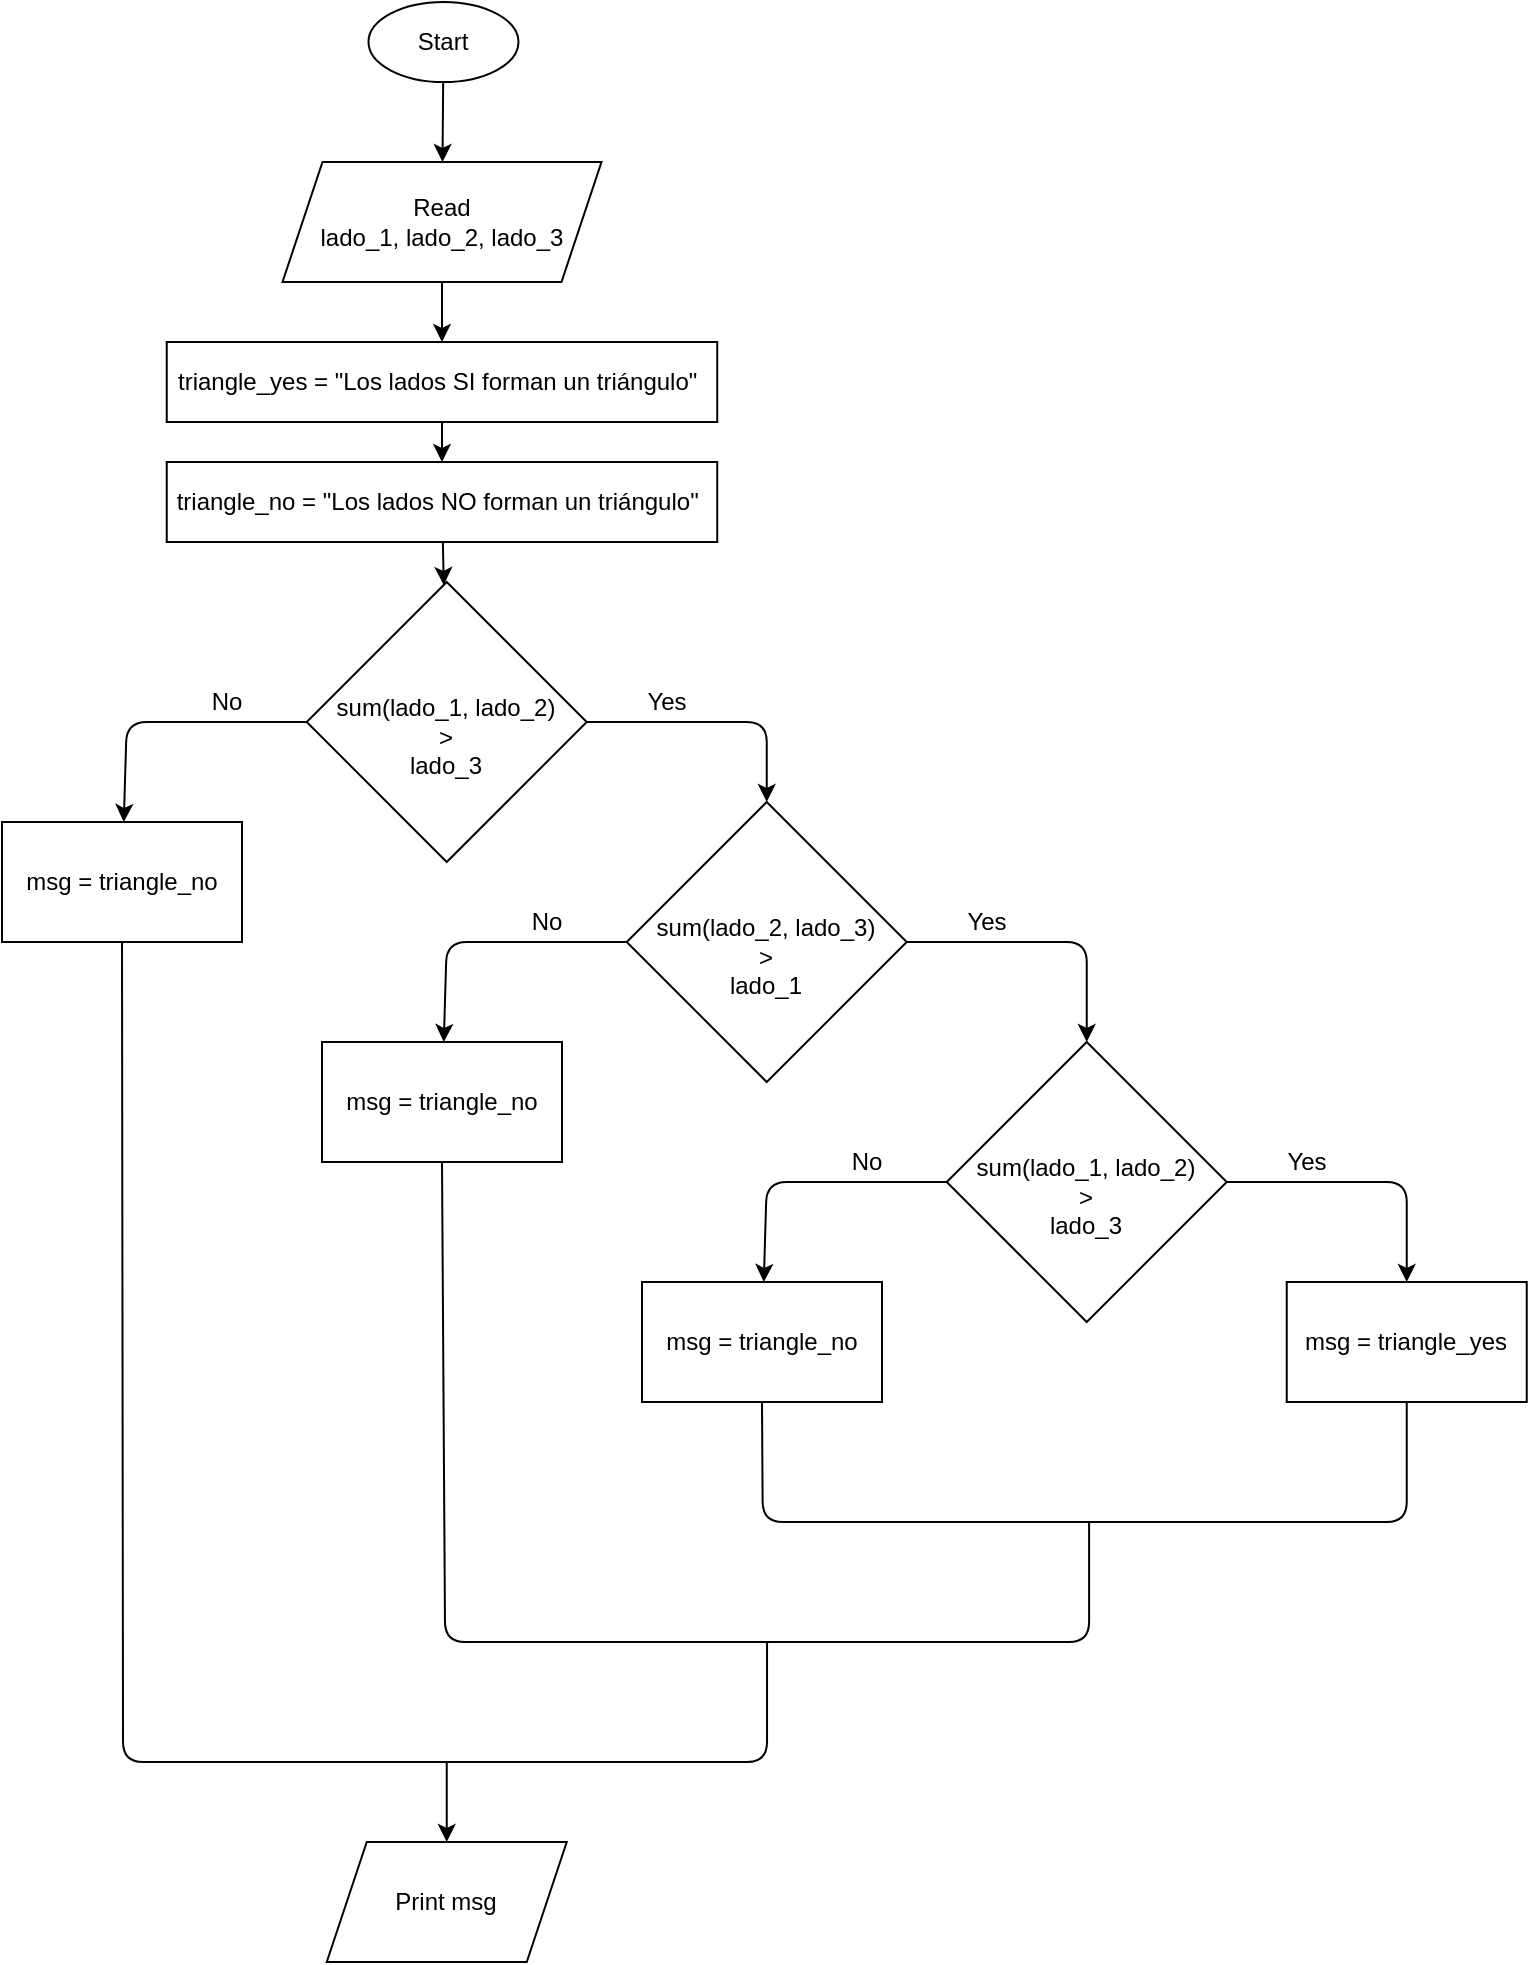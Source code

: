 <mxfile>
    <diagram id="2xr3mb3Y_6KLbJhM2zrj" name="Page-1">
        <mxGraphModel dx="1365" dy="1144" grid="1" gridSize="10" guides="1" tooltips="1" connect="1" arrows="1" fold="1" page="1" pageScale="1" pageWidth="850" pageHeight="1100" math="0" shadow="0">
            <root>
                <mxCell id="0"/>
                <mxCell id="1" parent="0"/>
                <mxCell id="5" value="" style="edgeStyle=none;html=1;" edge="1" parent="1" source="3" target="4">
                    <mxGeometry relative="1" as="geometry"/>
                </mxCell>
                <mxCell id="3" value="Start" style="ellipse;whiteSpace=wrap;html=1;" vertex="1" parent="1">
                    <mxGeometry x="227.25" y="40" width="75" height="40" as="geometry"/>
                </mxCell>
                <mxCell id="7" value="" style="edgeStyle=none;html=1;entryX=0.5;entryY=0;entryDx=0;entryDy=0;" edge="1" parent="1" source="4" target="8">
                    <mxGeometry relative="1" as="geometry">
                        <mxPoint x="264.25" y="210" as="targetPoint"/>
                    </mxGeometry>
                </mxCell>
                <mxCell id="4" value="Read&lt;br&gt;lado_1, lado_2, lado_3" style="shape=parallelogram;perimeter=parallelogramPerimeter;whiteSpace=wrap;html=1;fixedSize=1;" vertex="1" parent="1">
                    <mxGeometry x="184.25" y="120" width="159.5" height="60" as="geometry"/>
                </mxCell>
                <mxCell id="17" style="edgeStyle=none;html=1;entryX=0.5;entryY=0;entryDx=0;entryDy=0;exitX=1;exitY=0.5;exitDx=0;exitDy=0;" edge="1" parent="1" source="6" target="16">
                    <mxGeometry relative="1" as="geometry">
                        <Array as="points">
                            <mxPoint x="426.37" y="400"/>
                        </Array>
                    </mxGeometry>
                </mxCell>
                <mxCell id="6" value="&lt;br&gt;sum(lado_1, lado_2)&lt;br&gt;&amp;gt;&lt;br&gt;lado_3" style="rhombus;whiteSpace=wrap;html=1;" vertex="1" parent="1">
                    <mxGeometry x="196.37" y="330" width="140" height="140" as="geometry"/>
                </mxCell>
                <mxCell id="10" value="" style="edgeStyle=none;html=1;" edge="1" parent="1" source="8" target="9">
                    <mxGeometry relative="1" as="geometry"/>
                </mxCell>
                <mxCell id="8" value="triangle_yes = &quot;Los lados SI forman un triángulo&quot;&amp;nbsp;" style="rounded=0;whiteSpace=wrap;html=1;" vertex="1" parent="1">
                    <mxGeometry x="126.37" y="210" width="275.25" height="40" as="geometry"/>
                </mxCell>
                <mxCell id="11" value="" style="edgeStyle=none;html=1;" edge="1" parent="1" source="9" target="6">
                    <mxGeometry relative="1" as="geometry"/>
                </mxCell>
                <mxCell id="9" value="triangle_no = &quot;Los lados NO forman un triángulo&quot;&amp;nbsp;" style="rounded=0;whiteSpace=wrap;html=1;" vertex="1" parent="1">
                    <mxGeometry x="126.37" y="270" width="275.25" height="40" as="geometry"/>
                </mxCell>
                <mxCell id="19" style="edgeStyle=none;html=1;entryX=0.5;entryY=0;entryDx=0;entryDy=0;exitX=1;exitY=0.5;exitDx=0;exitDy=0;" edge="1" parent="1" source="16" target="18">
                    <mxGeometry relative="1" as="geometry">
                        <Array as="points">
                            <mxPoint x="586.37" y="510"/>
                        </Array>
                    </mxGeometry>
                </mxCell>
                <mxCell id="21" value="" style="edgeStyle=none;html=1;exitX=0;exitY=0.5;exitDx=0;exitDy=0;" edge="1" parent="1" source="16" target="20">
                    <mxGeometry relative="1" as="geometry">
                        <Array as="points">
                            <mxPoint x="266.37" y="510"/>
                        </Array>
                    </mxGeometry>
                </mxCell>
                <mxCell id="16" value="&lt;br&gt;sum(lado_2, lado_3)&lt;br&gt;&amp;gt;&lt;br&gt;lado_1" style="rhombus;whiteSpace=wrap;html=1;" vertex="1" parent="1">
                    <mxGeometry x="356.37" y="440" width="140" height="140" as="geometry"/>
                </mxCell>
                <mxCell id="27" style="edgeStyle=none;html=1;entryX=0.5;entryY=0;entryDx=0;entryDy=0;" edge="1" parent="1" source="18" target="26">
                    <mxGeometry relative="1" as="geometry">
                        <mxPoint x="756.37" y="630" as="targetPoint"/>
                        <Array as="points">
                            <mxPoint x="746.37" y="630"/>
                        </Array>
                    </mxGeometry>
                </mxCell>
                <mxCell id="18" value="&lt;br&gt;sum(lado_1, lado_2)&lt;br&gt;&amp;gt;&lt;br&gt;lado_3" style="rhombus;whiteSpace=wrap;html=1;" vertex="1" parent="1">
                    <mxGeometry x="516.37" y="560" width="140" height="140" as="geometry"/>
                </mxCell>
                <mxCell id="20" value="msg = triangle_no" style="whiteSpace=wrap;html=1;" vertex="1" parent="1">
                    <mxGeometry x="204" y="560" width="120" height="60" as="geometry"/>
                </mxCell>
                <mxCell id="22" value="" style="edgeStyle=none;html=1;exitX=0;exitY=0.5;exitDx=0;exitDy=0;" edge="1" parent="1" target="23" source="6">
                    <mxGeometry relative="1" as="geometry">
                        <mxPoint x="196.37" y="400" as="sourcePoint"/>
                        <Array as="points">
                            <mxPoint x="106.37" y="400"/>
                        </Array>
                    </mxGeometry>
                </mxCell>
                <mxCell id="23" value="msg = triangle_no" style="whiteSpace=wrap;html=1;" vertex="1" parent="1">
                    <mxGeometry x="44" y="450" width="120" height="60" as="geometry"/>
                </mxCell>
                <mxCell id="24" value="" style="edgeStyle=none;html=1;exitX=0;exitY=0.5;exitDx=0;exitDy=0;" edge="1" parent="1" target="25">
                    <mxGeometry relative="1" as="geometry">
                        <mxPoint x="516.37" y="630" as="sourcePoint"/>
                        <Array as="points">
                            <mxPoint x="426.37" y="630"/>
                        </Array>
                    </mxGeometry>
                </mxCell>
                <mxCell id="25" value="msg = triangle_no" style="whiteSpace=wrap;html=1;" vertex="1" parent="1">
                    <mxGeometry x="364" y="680" width="120" height="60" as="geometry"/>
                </mxCell>
                <mxCell id="26" value="msg = triangle_yes" style="whiteSpace=wrap;html=1;" vertex="1" parent="1">
                    <mxGeometry x="686.37" y="680" width="120" height="60" as="geometry"/>
                </mxCell>
                <mxCell id="28" value="No" style="text;html=1;align=center;verticalAlign=middle;resizable=0;points=[];autosize=1;strokeColor=none;fillColor=none;" vertex="1" parent="1">
                    <mxGeometry x="136.37" y="375" width="40" height="30" as="geometry"/>
                </mxCell>
                <mxCell id="29" value="Yes" style="text;html=1;align=center;verticalAlign=middle;resizable=0;points=[];autosize=1;strokeColor=none;fillColor=none;" vertex="1" parent="1">
                    <mxGeometry x="356.37" y="375" width="40" height="30" as="geometry"/>
                </mxCell>
                <mxCell id="31" value="No" style="text;html=1;align=center;verticalAlign=middle;resizable=0;points=[];autosize=1;strokeColor=none;fillColor=none;" vertex="1" parent="1">
                    <mxGeometry x="296.37" y="485" width="40" height="30" as="geometry"/>
                </mxCell>
                <mxCell id="32" value="Yes" style="text;html=1;align=center;verticalAlign=middle;resizable=0;points=[];autosize=1;strokeColor=none;fillColor=none;" vertex="1" parent="1">
                    <mxGeometry x="516.37" y="485" width="40" height="30" as="geometry"/>
                </mxCell>
                <mxCell id="33" value="No" style="text;html=1;align=center;verticalAlign=middle;resizable=0;points=[];autosize=1;strokeColor=none;fillColor=none;" vertex="1" parent="1">
                    <mxGeometry x="456.37" y="605" width="40" height="30" as="geometry"/>
                </mxCell>
                <mxCell id="35" value="Yes" style="text;html=1;align=center;verticalAlign=middle;resizable=0;points=[];autosize=1;strokeColor=none;fillColor=none;" vertex="1" parent="1">
                    <mxGeometry x="676.37" y="605" width="40" height="30" as="geometry"/>
                </mxCell>
                <mxCell id="37" value="" style="endArrow=none;html=1;entryX=0.5;entryY=1;entryDx=0;entryDy=0;exitX=0.5;exitY=1;exitDx=0;exitDy=0;" edge="1" parent="1" source="25" target="26">
                    <mxGeometry width="50" height="50" relative="1" as="geometry">
                        <mxPoint x="526.37" y="680" as="sourcePoint"/>
                        <mxPoint x="576.37" y="630" as="targetPoint"/>
                        <Array as="points">
                            <mxPoint x="424.37" y="800"/>
                            <mxPoint x="586.37" y="800"/>
                            <mxPoint x="746.37" y="800"/>
                        </Array>
                    </mxGeometry>
                </mxCell>
                <mxCell id="38" value="" style="endArrow=none;html=1;entryX=0.5;entryY=1;entryDx=0;entryDy=0;exitX=0.5;exitY=1;exitDx=0;exitDy=0;" edge="1" parent="1" source="20">
                    <mxGeometry width="50" height="50" relative="1" as="geometry">
                        <mxPoint x="265.18" y="800" as="sourcePoint"/>
                        <mxPoint x="587.55" y="800" as="targetPoint"/>
                        <Array as="points">
                            <mxPoint x="265.55" y="860"/>
                            <mxPoint x="427.55" y="860"/>
                            <mxPoint x="587.55" y="860"/>
                        </Array>
                    </mxGeometry>
                </mxCell>
                <mxCell id="39" value="" style="endArrow=none;html=1;entryX=0.5;entryY=1;entryDx=0;entryDy=0;exitX=0.5;exitY=1;exitDx=0;exitDy=0;" edge="1" parent="1" source="23">
                    <mxGeometry width="50" height="50" relative="1" as="geometry">
                        <mxPoint x="102.97" y="680" as="sourcePoint"/>
                        <mxPoint x="426.52" y="860" as="targetPoint"/>
                        <Array as="points">
                            <mxPoint x="104.52" y="920"/>
                            <mxPoint x="266.52" y="920"/>
                            <mxPoint x="426.52" y="920"/>
                        </Array>
                    </mxGeometry>
                </mxCell>
                <mxCell id="40" value="" style="endArrow=classic;html=1;entryX=0.5;entryY=0;entryDx=0;entryDy=0;" edge="1" parent="1" target="41">
                    <mxGeometry width="50" height="50" relative="1" as="geometry">
                        <mxPoint x="266.37" y="920" as="sourcePoint"/>
                        <mxPoint x="266.37" y="960" as="targetPoint"/>
                    </mxGeometry>
                </mxCell>
                <mxCell id="41" value="Print msg" style="shape=parallelogram;perimeter=parallelogramPerimeter;whiteSpace=wrap;html=1;fixedSize=1;" vertex="1" parent="1">
                    <mxGeometry x="206.37" y="960" width="120" height="60" as="geometry"/>
                </mxCell>
            </root>
        </mxGraphModel>
    </diagram>
</mxfile>